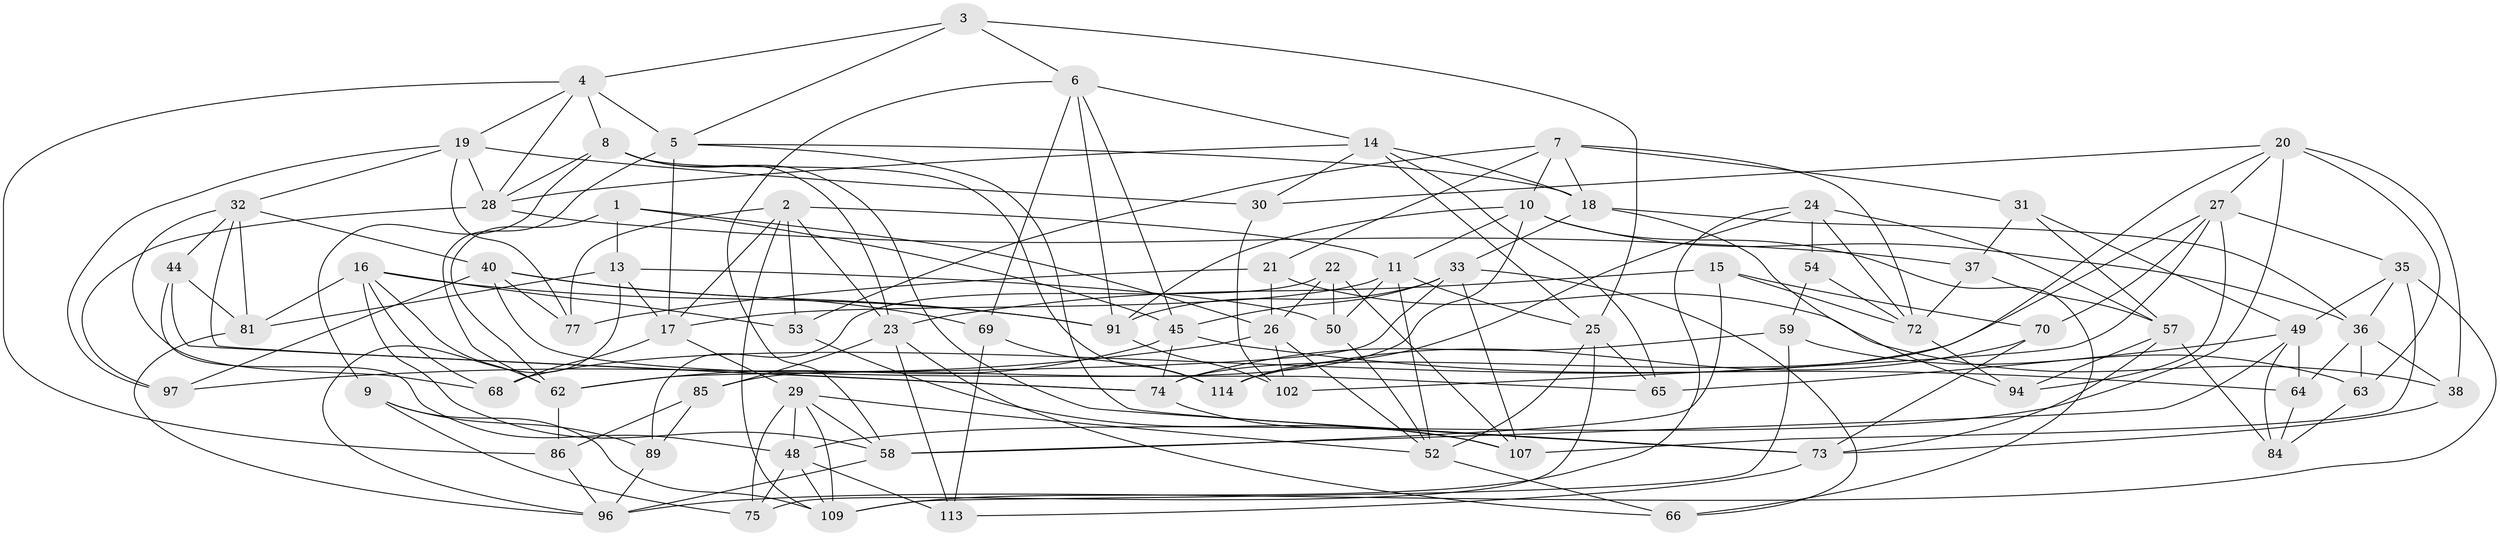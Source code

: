 // original degree distribution, {4: 1.0}
// Generated by graph-tools (version 1.1) at 2025/11/02/27/25 16:11:47]
// undirected, 75 vertices, 189 edges
graph export_dot {
graph [start="1"]
  node [color=gray90,style=filled];
  1;
  2 [super="+39"];
  3;
  4 [super="+56"];
  5 [super="+88"];
  6 [super="+12"];
  7 [super="+46"];
  8 [super="+87"];
  9;
  10 [super="+60"];
  11 [super="+71"];
  13 [super="+108"];
  14 [super="+76"];
  15;
  16 [super="+111"];
  17 [super="+103"];
  18 [super="+99"];
  19 [super="+80"];
  20 [super="+98"];
  21;
  22;
  23 [super="+47"];
  24 [super="+34"];
  25 [super="+55"];
  26 [super="+82"];
  27 [super="+104"];
  28 [super="+90"];
  29 [super="+42"];
  30;
  31;
  32 [super="+41"];
  33 [super="+43"];
  35 [super="+67"];
  36 [super="+106"];
  37;
  38;
  40 [super="+95"];
  44;
  45 [super="+51"];
  48 [super="+116"];
  49 [super="+61"];
  50;
  52 [super="+112"];
  53;
  54;
  57 [super="+100"];
  58 [super="+92"];
  59;
  62 [super="+101"];
  63;
  64;
  65;
  66;
  68;
  69;
  70;
  72 [super="+78"];
  73 [super="+79"];
  74 [super="+93"];
  75;
  77;
  81 [super="+83"];
  84;
  85;
  86;
  89;
  91 [super="+105"];
  94;
  96 [super="+110"];
  97;
  102;
  107 [super="+117"];
  109 [super="+115"];
  113;
  114;
  1 -- 45;
  1 -- 13;
  1 -- 62;
  1 -- 26;
  2 -- 11;
  2 -- 53;
  2 -- 77;
  2 -- 109;
  2 -- 23;
  2 -- 17;
  3 -- 6;
  3 -- 4;
  3 -- 25;
  3 -- 5;
  4 -- 5;
  4 -- 8;
  4 -- 19;
  4 -- 28;
  4 -- 86;
  5 -- 18;
  5 -- 62;
  5 -- 73;
  5 -- 17;
  6 -- 69;
  6 -- 58;
  6 -- 45;
  6 -- 14;
  6 -- 91;
  7 -- 31;
  7 -- 21;
  7 -- 10;
  7 -- 72;
  7 -- 18;
  7 -- 53;
  8 -- 73;
  8 -- 9;
  8 -- 114;
  8 -- 28;
  8 -- 23;
  9 -- 75;
  9 -- 89;
  9 -- 109;
  10 -- 66;
  10 -- 85;
  10 -- 36;
  10 -- 91;
  10 -- 11;
  11 -- 50;
  11 -- 17;
  11 -- 25;
  11 -- 52;
  13 -- 17;
  13 -- 50;
  13 -- 96;
  13 -- 81 [weight=2];
  14 -- 18;
  14 -- 30;
  14 -- 65;
  14 -- 28;
  14 -- 25;
  15 -- 23;
  15 -- 70;
  15 -- 58;
  15 -- 72;
  16 -- 58;
  16 -- 68;
  16 -- 81;
  16 -- 53;
  16 -- 62;
  16 -- 91;
  17 -- 68;
  17 -- 29;
  18 -- 94;
  18 -- 33;
  18 -- 36;
  19 -- 77;
  19 -- 28;
  19 -- 30;
  19 -- 97;
  19 -- 32;
  20 -- 30;
  20 -- 27;
  20 -- 38;
  20 -- 74;
  20 -- 63;
  20 -- 48;
  21 -- 77;
  21 -- 38;
  21 -- 26;
  22 -- 50;
  22 -- 107;
  22 -- 89;
  22 -- 26;
  23 -- 85;
  23 -- 113;
  23 -- 66;
  24 -- 114;
  24 -- 72;
  24 -- 54 [weight=2];
  24 -- 57;
  24 -- 109;
  25 -- 52;
  25 -- 65;
  25 -- 75;
  26 -- 102;
  26 -- 97;
  26 -- 52;
  27 -- 68;
  27 -- 102;
  27 -- 94;
  27 -- 70;
  27 -- 35;
  28 -- 37;
  28 -- 97;
  29 -- 75;
  29 -- 109;
  29 -- 52;
  29 -- 48;
  29 -- 58;
  30 -- 102;
  31 -- 57;
  31 -- 37;
  31 -- 49;
  32 -- 40;
  32 -- 44;
  32 -- 68;
  32 -- 81;
  32 -- 74;
  33 -- 62;
  33 -- 91;
  33 -- 45;
  33 -- 66;
  33 -- 107;
  35 -- 49;
  35 -- 96;
  35 -- 107 [weight=2];
  35 -- 36;
  36 -- 64;
  36 -- 38;
  36 -- 63;
  37 -- 57;
  37 -- 72;
  38 -- 73;
  40 -- 91;
  40 -- 77;
  40 -- 65;
  40 -- 69;
  40 -- 97;
  44 -- 74;
  44 -- 81;
  44 -- 48;
  45 -- 74;
  45 -- 64;
  45 -- 62;
  48 -- 113;
  48 -- 75;
  48 -- 109;
  49 -- 58;
  49 -- 65;
  49 -- 64;
  49 -- 84;
  50 -- 52;
  52 -- 66;
  53 -- 107;
  54 -- 59;
  54 -- 72;
  57 -- 73;
  57 -- 84;
  57 -- 94;
  58 -- 96;
  59 -- 109;
  59 -- 63;
  59 -- 74;
  62 -- 86;
  63 -- 84;
  64 -- 84;
  69 -- 114;
  69 -- 113;
  70 -- 114;
  70 -- 73;
  72 -- 94;
  73 -- 113;
  74 -- 107;
  81 -- 96;
  85 -- 86;
  85 -- 89;
  86 -- 96;
  89 -- 96;
  91 -- 102;
}
